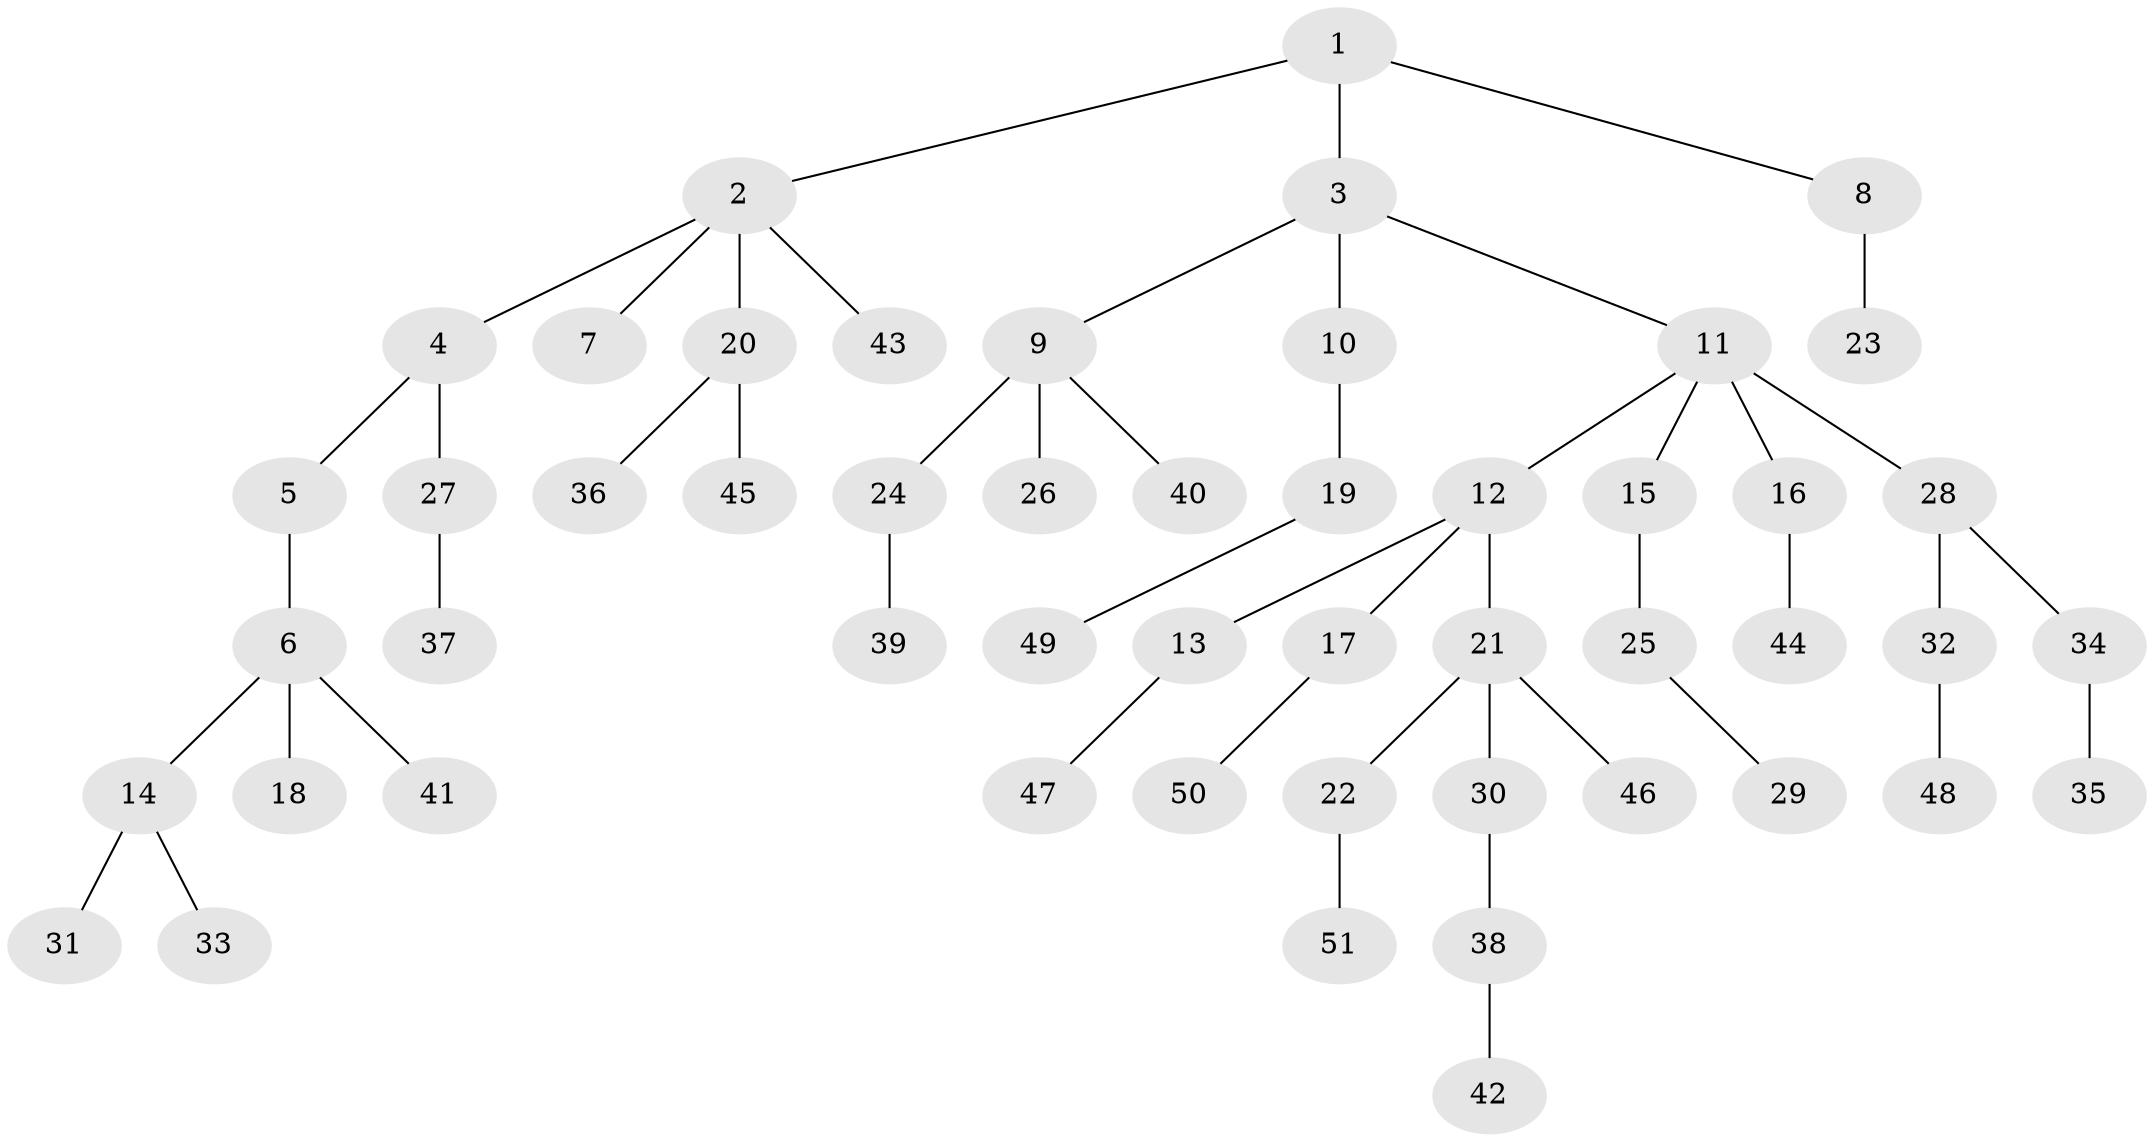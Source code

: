 // original degree distribution, {2: 0.27450980392156865, 6: 0.0196078431372549, 3: 0.10784313725490197, 5: 0.058823529411764705, 1: 0.5, 8: 0.00980392156862745, 4: 0.029411764705882353}
// Generated by graph-tools (version 1.1) at 2025/36/03/09/25 02:36:56]
// undirected, 51 vertices, 50 edges
graph export_dot {
graph [start="1"]
  node [color=gray90,style=filled];
  1;
  2;
  3;
  4;
  5;
  6;
  7;
  8;
  9;
  10;
  11;
  12;
  13;
  14;
  15;
  16;
  17;
  18;
  19;
  20;
  21;
  22;
  23;
  24;
  25;
  26;
  27;
  28;
  29;
  30;
  31;
  32;
  33;
  34;
  35;
  36;
  37;
  38;
  39;
  40;
  41;
  42;
  43;
  44;
  45;
  46;
  47;
  48;
  49;
  50;
  51;
  1 -- 2 [weight=1.0];
  1 -- 3 [weight=1.0];
  1 -- 8 [weight=1.0];
  2 -- 4 [weight=1.0];
  2 -- 7 [weight=1.0];
  2 -- 20 [weight=1.0];
  2 -- 43 [weight=1.0];
  3 -- 9 [weight=1.0];
  3 -- 10 [weight=1.0];
  3 -- 11 [weight=1.0];
  4 -- 5 [weight=1.0];
  4 -- 27 [weight=2.0];
  5 -- 6 [weight=1.0];
  6 -- 14 [weight=1.0];
  6 -- 18 [weight=1.0];
  6 -- 41 [weight=1.0];
  8 -- 23 [weight=2.0];
  9 -- 24 [weight=2.0];
  9 -- 26 [weight=1.0];
  9 -- 40 [weight=1.0];
  10 -- 19 [weight=1.0];
  11 -- 12 [weight=1.0];
  11 -- 15 [weight=1.0];
  11 -- 16 [weight=3.0];
  11 -- 28 [weight=1.0];
  12 -- 13 [weight=1.0];
  12 -- 17 [weight=1.0];
  12 -- 21 [weight=1.0];
  13 -- 47 [weight=1.0];
  14 -- 31 [weight=1.0];
  14 -- 33 [weight=1.0];
  15 -- 25 [weight=1.0];
  16 -- 44 [weight=1.0];
  17 -- 50 [weight=1.0];
  19 -- 49 [weight=1.0];
  20 -- 36 [weight=1.0];
  20 -- 45 [weight=1.0];
  21 -- 22 [weight=1.0];
  21 -- 30 [weight=1.0];
  21 -- 46 [weight=1.0];
  22 -- 51 [weight=1.0];
  24 -- 39 [weight=1.0];
  25 -- 29 [weight=1.0];
  27 -- 37 [weight=1.0];
  28 -- 32 [weight=1.0];
  28 -- 34 [weight=1.0];
  30 -- 38 [weight=1.0];
  32 -- 48 [weight=1.0];
  34 -- 35 [weight=1.0];
  38 -- 42 [weight=1.0];
}
